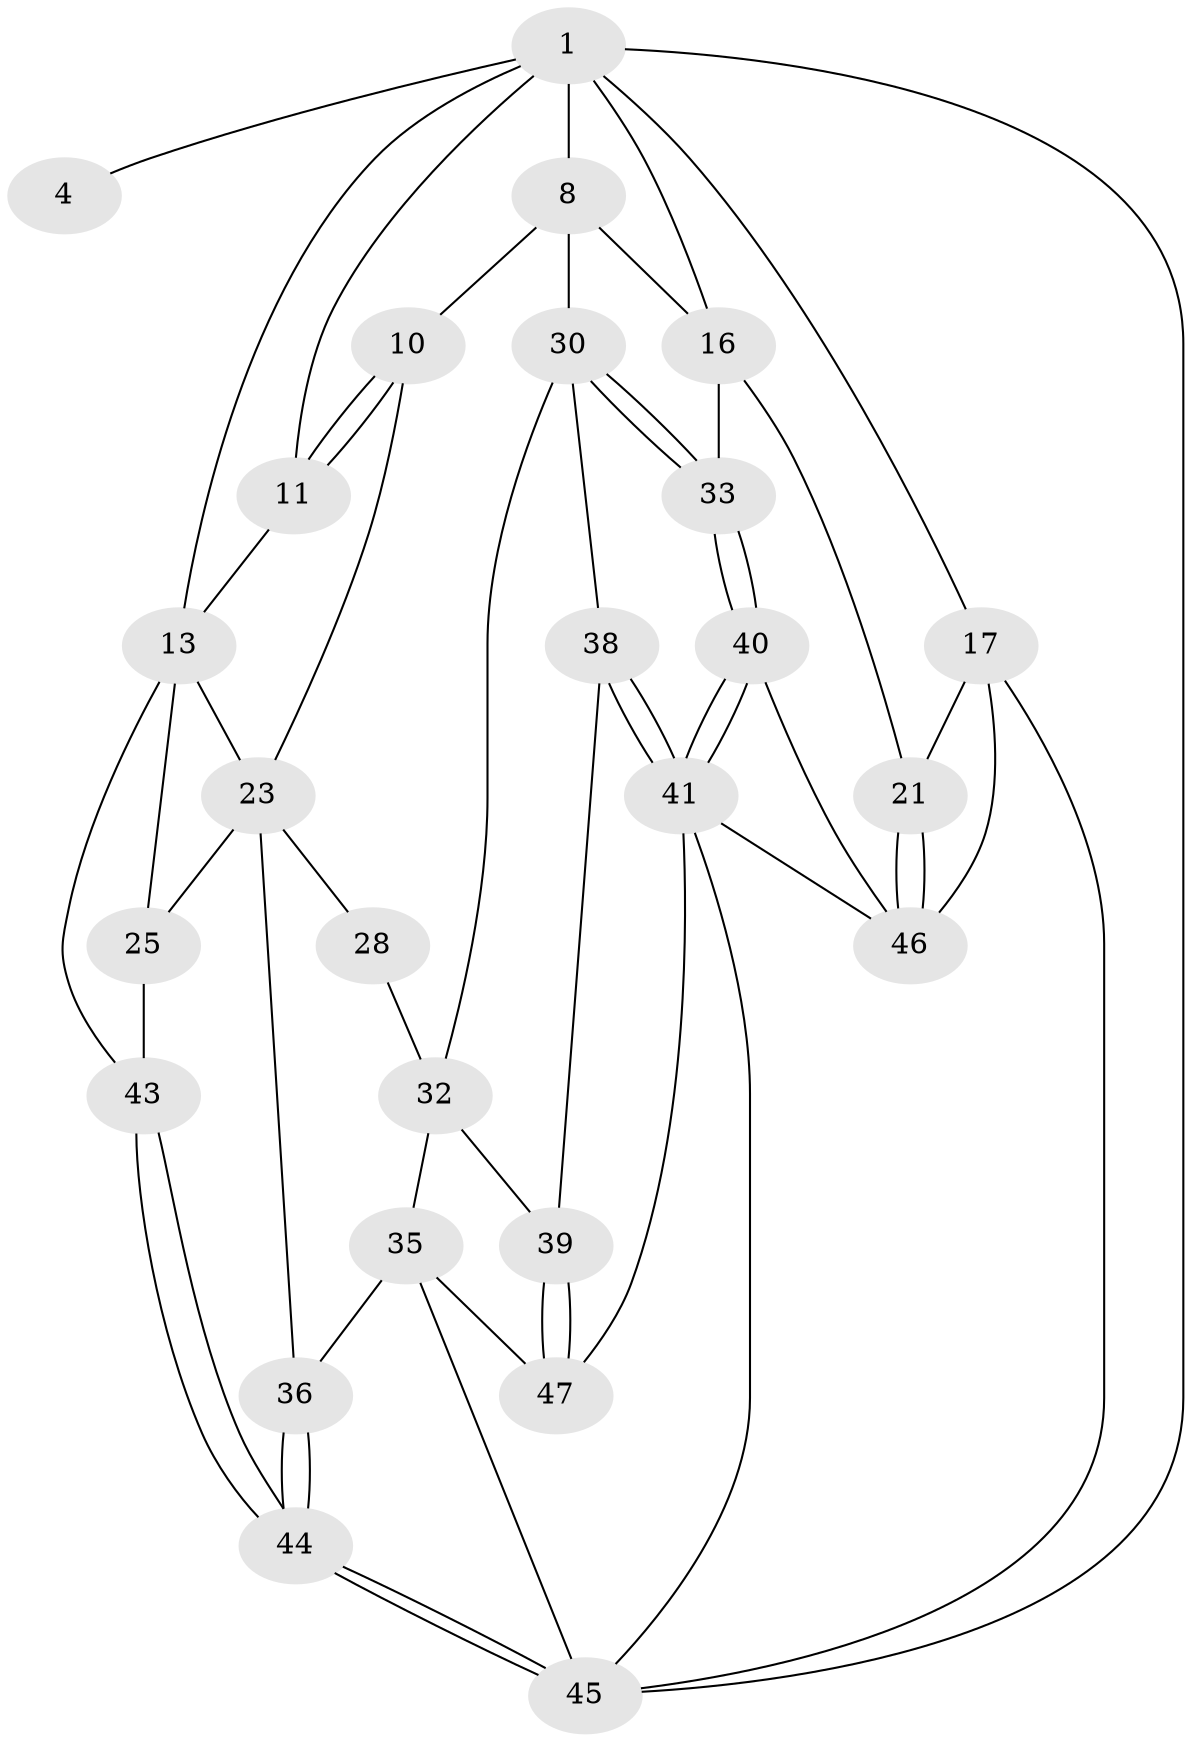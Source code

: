 // original degree distribution, {3: 0.03773584905660377, 5: 0.5660377358490566, 4: 0.22641509433962265, 6: 0.16981132075471697}
// Generated by graph-tools (version 1.1) at 2025/28/03/15/25 16:28:05]
// undirected, 26 vertices, 57 edges
graph export_dot {
graph [start="1"]
  node [color=gray90,style=filled];
  1 [pos="+0.9948012141407352+0",super="+2+5"];
  4 [pos="+0.55173839860442+0"];
  8 [pos="+0.6365980765573562+0.3094430401503047",super="+9"];
  10 [pos="+0.5345609056053046+0.3606336769463508"];
  11 [pos="+0.3183406171348063+0.17198459053962079"];
  13 [pos="+0+0.2992711634958578",super="+26+14"];
  16 [pos="+0.8482755554162769+0.35983758085332207",super="+19"];
  17 [pos="+1+0.292989425220416",super="+20+50"];
  21 [pos="+1+0.5918596925111151"];
  23 [pos="+0.25976769661871757+0.38650764599171894",super="+27+24"];
  25 [pos="+0.03510782356838036+0.5160386321377047",super="+42"];
  28 [pos="+0.37182930995589797+0.5554049203365096"];
  30 [pos="+0.551610297615307+0.49573212455991034",super="+31"];
  32 [pos="+0.40700790025267136+0.5707958123264062",super="+34"];
  33 [pos="+0.8252689885385345+0.6213824424728567"];
  35 [pos="+0.2641683086331278+0.7510960331175364",super="+48"];
  36 [pos="+0.26344392493174684+0.750543609104955"];
  38 [pos="+0.5770154418356185+0.6840255346053998"];
  39 [pos="+0.47521622844194283+0.724396522002717"];
  40 [pos="+0.7416654494494941+0.7350194579760307"];
  41 [pos="+0.6915545384232622+0.7641651351988659",super="+49"];
  43 [pos="+0+1"];
  44 [pos="+0+1"];
  45 [pos="+0+1",super="+52"];
  46 [pos="+0.8971845476332936+0.8360644431446629",super="+51"];
  47 [pos="+0.4592526328665467+0.8883361544421592"];
  1 -- 17 [weight=2];
  1 -- 13 [weight=2];
  1 -- 4 [weight=2];
  1 -- 11;
  1 -- 45;
  1 -- 16 [weight=2];
  1 -- 8;
  8 -- 10;
  8 -- 30;
  8 -- 16;
  10 -- 11;
  10 -- 11;
  10 -- 23;
  11 -- 13;
  13 -- 25;
  13 -- 43;
  13 -- 23;
  16 -- 21;
  16 -- 33;
  17 -- 21;
  17 -- 45;
  17 -- 46;
  21 -- 46;
  21 -- 46;
  23 -- 28 [weight=2];
  23 -- 25 [weight=2];
  23 -- 36;
  25 -- 43;
  28 -- 32;
  30 -- 33;
  30 -- 33;
  30 -- 32;
  30 -- 38;
  32 -- 35;
  32 -- 39;
  33 -- 40;
  33 -- 40;
  35 -- 36;
  35 -- 45;
  35 -- 47;
  36 -- 44;
  36 -- 44;
  38 -- 39;
  38 -- 41;
  38 -- 41;
  39 -- 47;
  39 -- 47;
  40 -- 41;
  40 -- 41;
  40 -- 46;
  41 -- 47;
  41 -- 45;
  41 -- 46;
  43 -- 44;
  43 -- 44;
  44 -- 45;
  44 -- 45;
}
